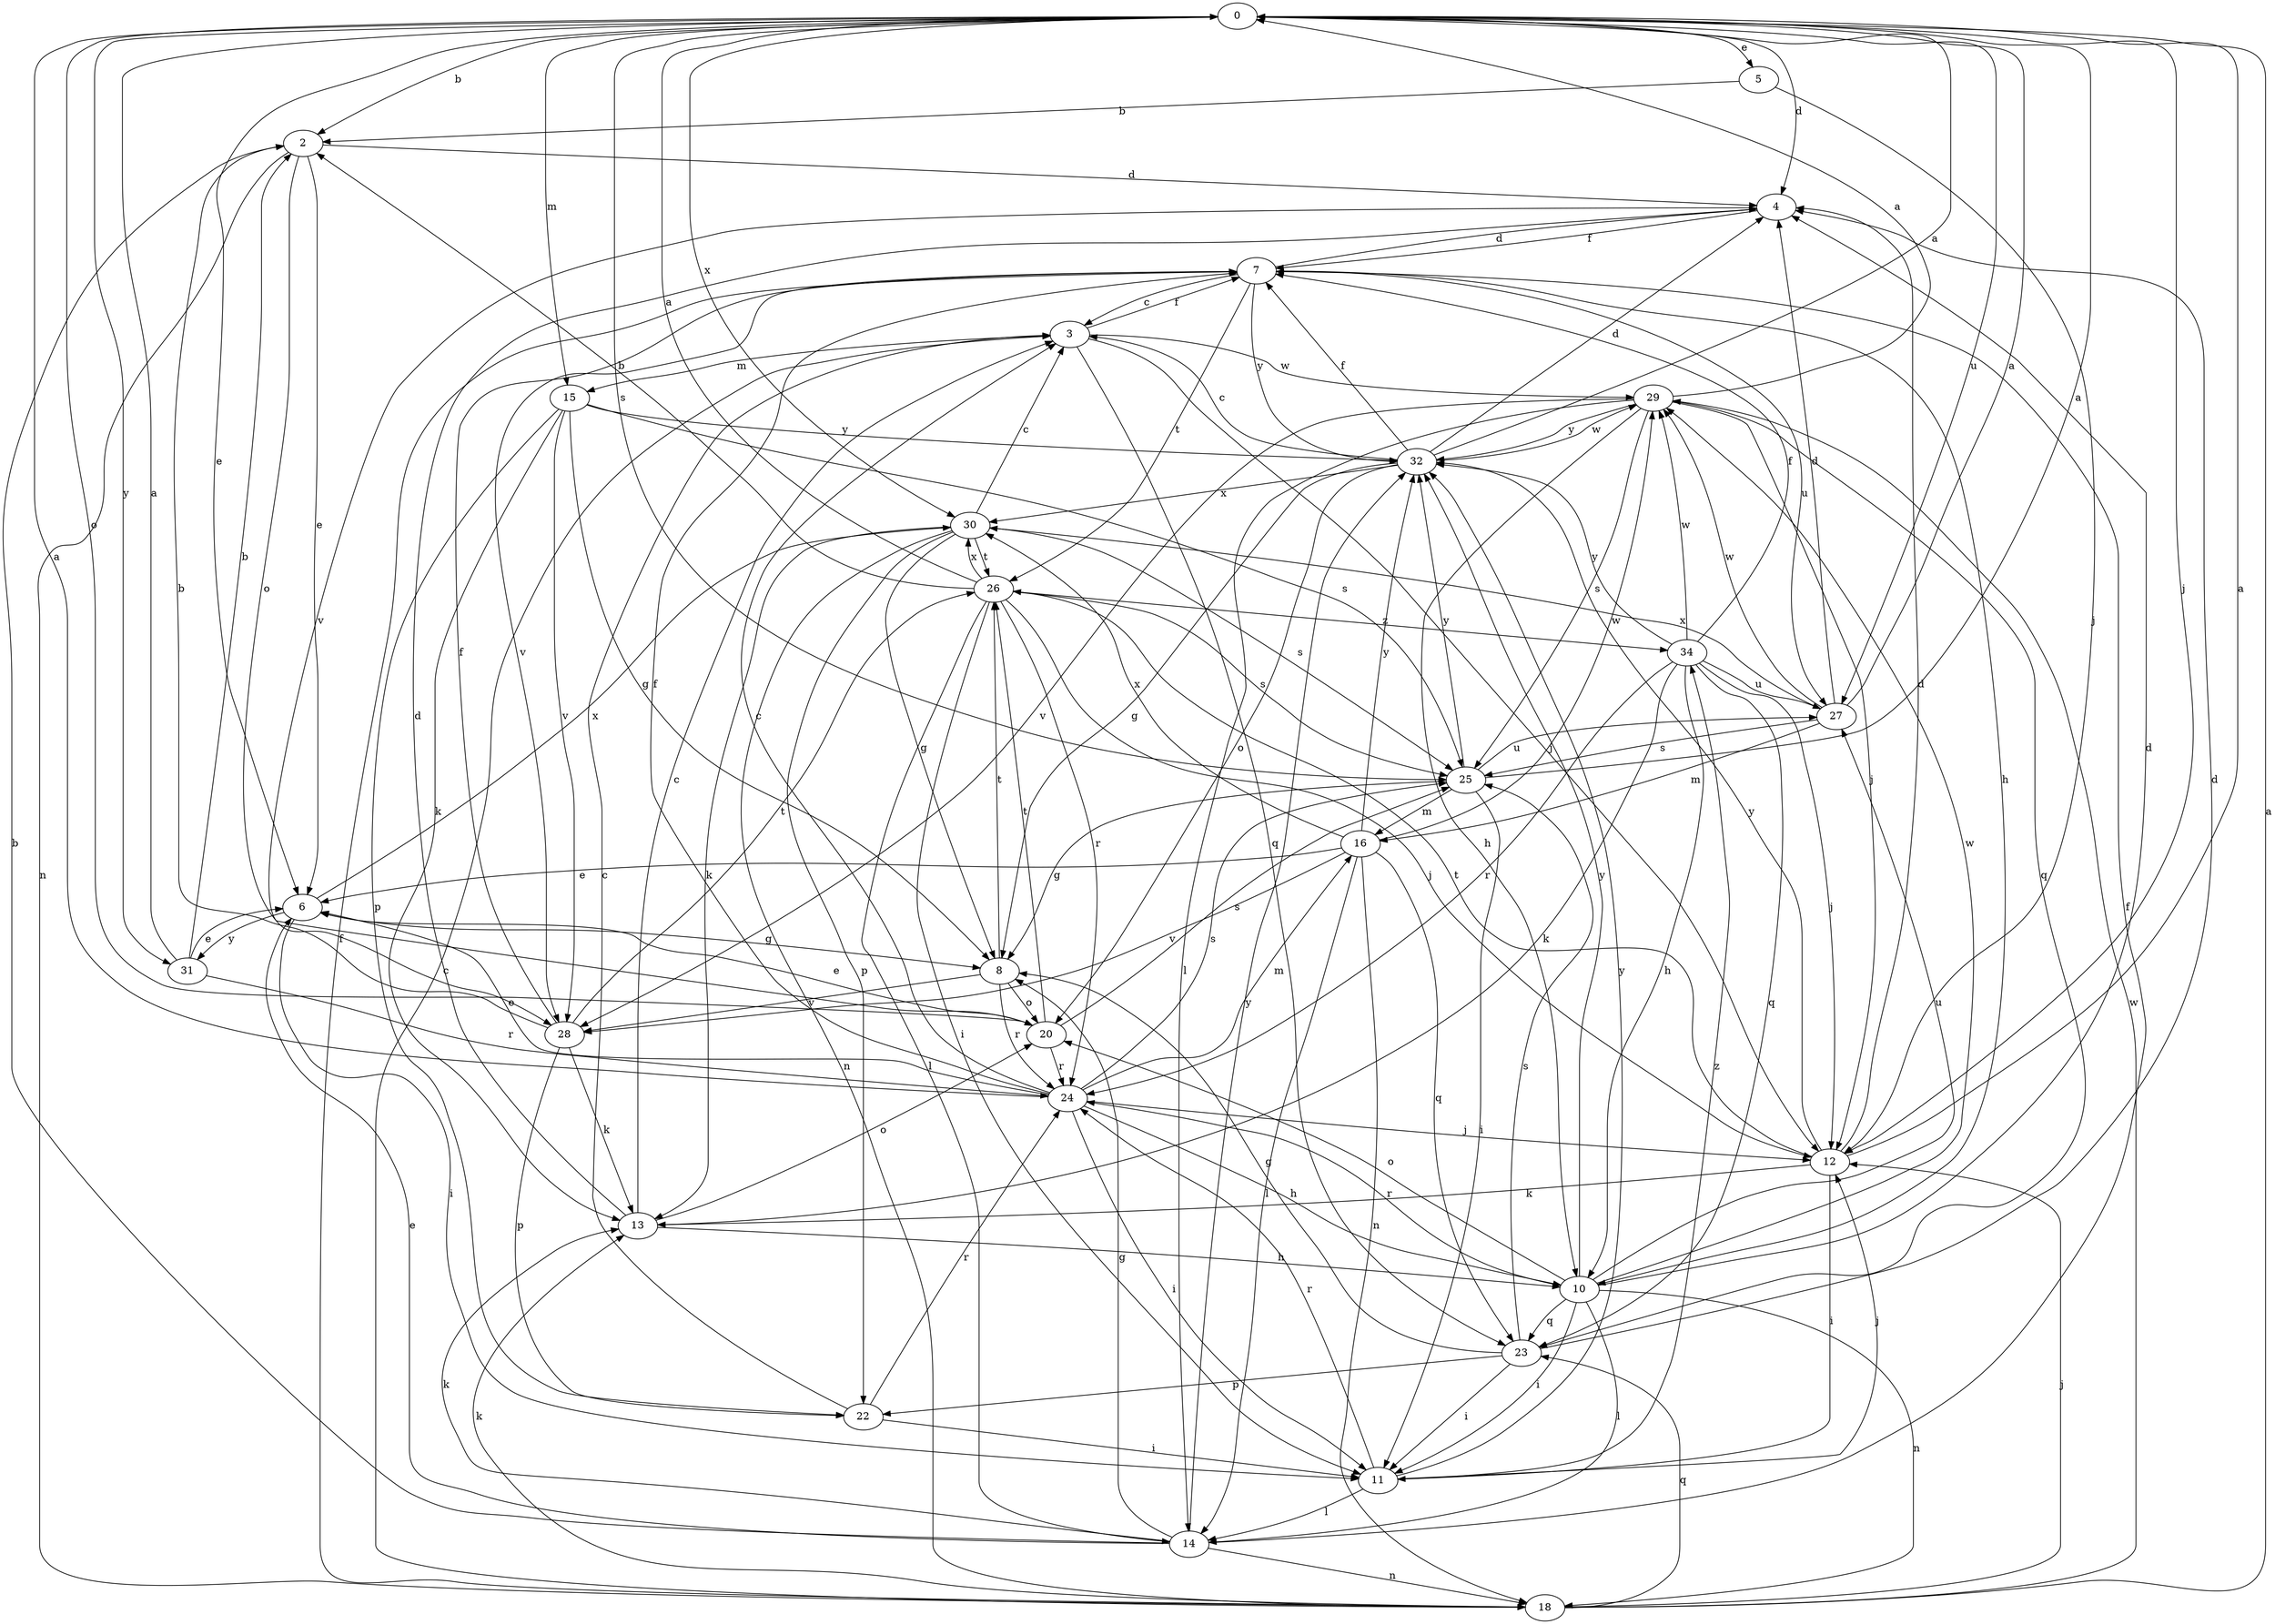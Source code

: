 strict digraph  {
0;
2;
3;
4;
5;
6;
7;
8;
10;
11;
12;
13;
14;
15;
16;
18;
20;
22;
23;
24;
25;
26;
27;
28;
29;
30;
31;
32;
34;
0 -> 2  [label=b];
0 -> 4  [label=d];
0 -> 5  [label=e];
0 -> 6  [label=e];
0 -> 12  [label=j];
0 -> 15  [label=m];
0 -> 20  [label=o];
0 -> 25  [label=s];
0 -> 27  [label=u];
0 -> 30  [label=x];
0 -> 31  [label=y];
2 -> 4  [label=d];
2 -> 6  [label=e];
2 -> 18  [label=n];
2 -> 20  [label=o];
3 -> 7  [label=f];
3 -> 12  [label=j];
3 -> 15  [label=m];
3 -> 23  [label=q];
3 -> 29  [label=w];
4 -> 7  [label=f];
4 -> 28  [label=v];
5 -> 2  [label=b];
5 -> 12  [label=j];
6 -> 8  [label=g];
6 -> 11  [label=i];
6 -> 30  [label=x];
6 -> 31  [label=y];
7 -> 3  [label=c];
7 -> 4  [label=d];
7 -> 10  [label=h];
7 -> 26  [label=t];
7 -> 27  [label=u];
7 -> 28  [label=v];
7 -> 32  [label=y];
8 -> 20  [label=o];
8 -> 24  [label=r];
8 -> 26  [label=t];
8 -> 28  [label=v];
10 -> 4  [label=d];
10 -> 11  [label=i];
10 -> 14  [label=l];
10 -> 18  [label=n];
10 -> 20  [label=o];
10 -> 23  [label=q];
10 -> 24  [label=r];
10 -> 27  [label=u];
10 -> 29  [label=w];
10 -> 32  [label=y];
11 -> 12  [label=j];
11 -> 14  [label=l];
11 -> 24  [label=r];
11 -> 32  [label=y];
11 -> 34  [label=z];
12 -> 0  [label=a];
12 -> 4  [label=d];
12 -> 11  [label=i];
12 -> 13  [label=k];
12 -> 26  [label=t];
12 -> 32  [label=y];
13 -> 3  [label=c];
13 -> 4  [label=d];
13 -> 10  [label=h];
13 -> 20  [label=o];
14 -> 2  [label=b];
14 -> 6  [label=e];
14 -> 7  [label=f];
14 -> 8  [label=g];
14 -> 13  [label=k];
14 -> 18  [label=n];
14 -> 32  [label=y];
15 -> 8  [label=g];
15 -> 13  [label=k];
15 -> 22  [label=p];
15 -> 25  [label=s];
15 -> 28  [label=v];
15 -> 32  [label=y];
16 -> 6  [label=e];
16 -> 14  [label=l];
16 -> 18  [label=n];
16 -> 23  [label=q];
16 -> 28  [label=v];
16 -> 29  [label=w];
16 -> 30  [label=x];
16 -> 32  [label=y];
18 -> 0  [label=a];
18 -> 3  [label=c];
18 -> 7  [label=f];
18 -> 12  [label=j];
18 -> 13  [label=k];
18 -> 23  [label=q];
18 -> 29  [label=w];
20 -> 6  [label=e];
20 -> 24  [label=r];
20 -> 25  [label=s];
20 -> 26  [label=t];
22 -> 3  [label=c];
22 -> 11  [label=i];
22 -> 24  [label=r];
23 -> 4  [label=d];
23 -> 8  [label=g];
23 -> 11  [label=i];
23 -> 22  [label=p];
23 -> 25  [label=s];
24 -> 0  [label=a];
24 -> 3  [label=c];
24 -> 6  [label=e];
24 -> 7  [label=f];
24 -> 10  [label=h];
24 -> 11  [label=i];
24 -> 12  [label=j];
24 -> 16  [label=m];
24 -> 25  [label=s];
25 -> 0  [label=a];
25 -> 8  [label=g];
25 -> 11  [label=i];
25 -> 16  [label=m];
25 -> 27  [label=u];
25 -> 32  [label=y];
26 -> 0  [label=a];
26 -> 2  [label=b];
26 -> 11  [label=i];
26 -> 12  [label=j];
26 -> 14  [label=l];
26 -> 24  [label=r];
26 -> 25  [label=s];
26 -> 30  [label=x];
26 -> 34  [label=z];
27 -> 0  [label=a];
27 -> 4  [label=d];
27 -> 16  [label=m];
27 -> 25  [label=s];
27 -> 29  [label=w];
27 -> 30  [label=x];
28 -> 2  [label=b];
28 -> 7  [label=f];
28 -> 13  [label=k];
28 -> 22  [label=p];
28 -> 26  [label=t];
29 -> 0  [label=a];
29 -> 10  [label=h];
29 -> 12  [label=j];
29 -> 14  [label=l];
29 -> 23  [label=q];
29 -> 25  [label=s];
29 -> 28  [label=v];
29 -> 32  [label=y];
30 -> 3  [label=c];
30 -> 8  [label=g];
30 -> 13  [label=k];
30 -> 18  [label=n];
30 -> 22  [label=p];
30 -> 25  [label=s];
30 -> 26  [label=t];
31 -> 0  [label=a];
31 -> 2  [label=b];
31 -> 6  [label=e];
31 -> 24  [label=r];
32 -> 0  [label=a];
32 -> 3  [label=c];
32 -> 4  [label=d];
32 -> 7  [label=f];
32 -> 8  [label=g];
32 -> 20  [label=o];
32 -> 29  [label=w];
32 -> 30  [label=x];
34 -> 7  [label=f];
34 -> 10  [label=h];
34 -> 12  [label=j];
34 -> 13  [label=k];
34 -> 23  [label=q];
34 -> 24  [label=r];
34 -> 27  [label=u];
34 -> 29  [label=w];
34 -> 32  [label=y];
}
